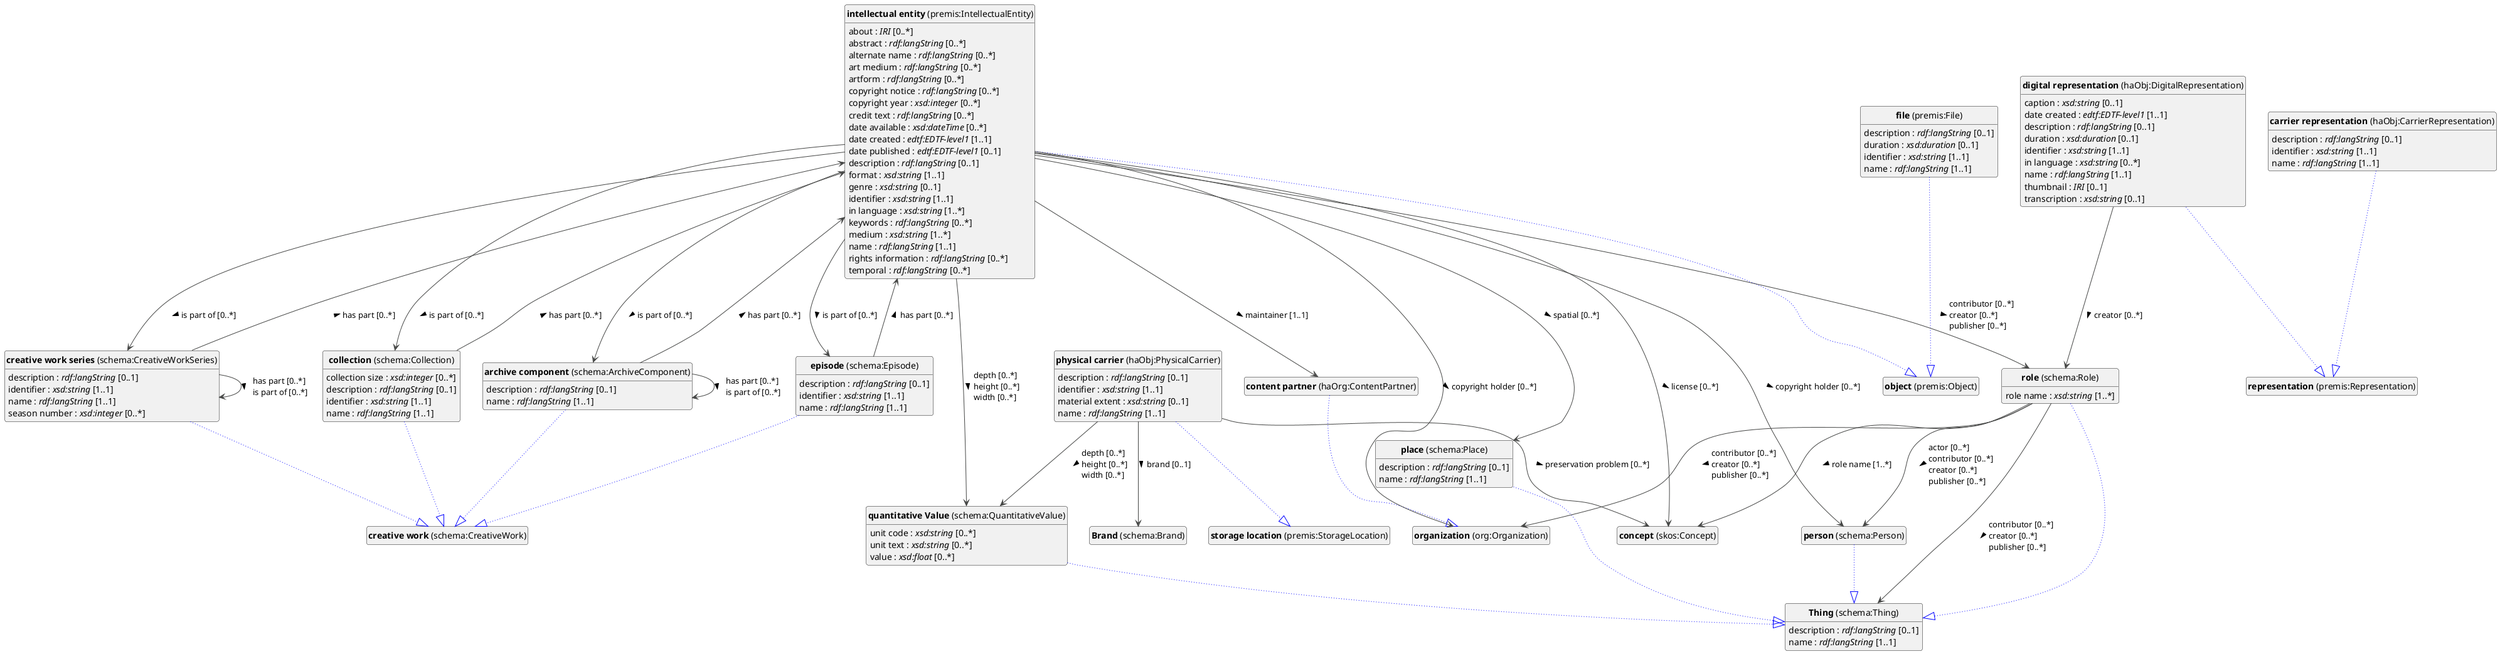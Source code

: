 @startuml
!theme vibrant
skinparam classFontSize 14
!define LIGHTORANGE
skinparam componentStyle uml2
skinparam wrapMessageWidth 1000
skinparam wrapWidth 1000
' skinparam ArrowColor #Maroon
' Remove shadows
skinparam shadowing false
'skinparam linetype polyline
skinparam ArrowMessageAlignment left
top to bottom direction


class "<b>Brand</b> (schema:Brand)" as schema_Brand [[../../events/en#schema%3ABrand]]
class "<b>Thing</b> (schema:Thing)" as schema_Thing [[#schema%3AThing]]
class "<b>archive component</b> (schema:ArchiveComponent)" as schema_ArchiveComponent [[#schema%3AArchiveComponent]]
class "<b>creative work</b> (schema:CreativeWork)" as schema_CreativeWork [[#schema%3ACreativeWork]]
class "<b>carrier representation</b> (haObj:CarrierRepresentation)" as haObj_CarrierRepresentation [[#haObj%3ACarrierRepresentation]]
class "<b>representation</b> (premis:Representation)" as premis_Representation [[#premis%3ARepresentation]]
class "<b>collection</b> (schema:Collection)" as schema_Collection [[#schema%3ACollection]]
class "<b>creative work</b> (schema:CreativeWork)" as schema_CreativeWork [[#schema%3ACreativeWork]]
class "<b>concept</b> (skos:Concept)" as skos_Concept [[../../terms/en#skos%3AConcept]]
class "<b>content partner</b> (haOrg:ContentPartner)" as haOrg_ContentPartner [[../../organizations/en#haOrg%3AContentPartner]]
class "<b>organization</b> (org:Organization)" as org_Organization [[#org%3AOrganization]]
class "<b>creative work series</b> (schema:CreativeWorkSeries)" as schema_CreativeWorkSeries [[#schema%3ACreativeWorkSeries]]
class "<b>creative work</b> (schema:CreativeWork)" as schema_CreativeWork [[#schema%3ACreativeWork]]
class "<b>digital representation</b> (haObj:DigitalRepresentation)" as haObj_DigitalRepresentation [[#haObj%3ADigitalRepresentation]]
class "<b>representation</b> (premis:Representation)" as premis_Representation [[#premis%3ARepresentation]]
class "<b>episode</b> (schema:Episode)" as schema_Episode [[#schema%3AEpisode]]
class "<b>creative work</b> (schema:CreativeWork)" as schema_CreativeWork [[#schema%3ACreativeWork]]
class "<b>file</b> (premis:File)" as premis_File [[#premis%3AFile]]
class "<b>object</b> (premis:Object)" as premis_Object [[#premis%3AObject]]
class "<b>intellectual entity</b> (premis:IntellectualEntity)" as premis_IntellectualEntity [[#premis%3AIntellectualEntity]]
class "<b>object</b> (premis:Object)" as premis_Object [[#premis%3AObject]]
class "<b>organization</b> (org:Organization)" as org_Organization [[../../organizations/en#org%3AOrganization]]
class "<b>person</b> (schema:Person)" as schema_Person [[../../organizations/en#schema%3APerson]]
class "<b>Thing</b> (schema:Thing)" as schema_Thing [[#schema%3AThing]]
class "<b>physical carrier</b> (haObj:PhysicalCarrier)" as haObj_PhysicalCarrier [[#haObj%3APhysicalCarrier]]
class "<b>storage location</b> (premis:StorageLocation)" as premis_StorageLocation [[#premis%3AStorageLocation]]
class "<b>place</b> (schema:Place)" as schema_Place [[#schema%3APlace]]
class "<b>Thing</b> (schema:Thing)" as schema_Thing [[#schema%3AThing]]
class "<b>quantitative Value</b> (schema:QuantitativeValue)" as schema_QuantitativeValue [[#schema%3AQuantitativeValue]]
class "<b>Thing</b> (schema:Thing)" as schema_Thing [[#schema%3AThing]]
class "<b>role</b> (schema:Role)" as schema_Role [[#schema%3ARole]]
class "<b>Thing</b> (schema:Thing)" as schema_Thing [[#schema%3AThing]]




schema_Thing : description : <i>rdf:langString</i> [0..1]
schema_Thing : name : <i>rdf:langString</i> [1..1]


schema_ArchiveComponent --|> schema_CreativeWork #blue;line.dotted;text:blue

schema_ArchiveComponent : description : <i>rdf:langString</i> [0..1]
schema_ArchiveComponent : name : <i>rdf:langString</i> [1..1]
schema_ArchiveComponent --> premis_IntellectualEntity :has part [0..*]  > 

schema_ArchiveComponent --> schema_ArchiveComponent :has part [0..*]  \lis part of [0..*]  > 

haObj_CarrierRepresentation --|> premis_Representation #blue;line.dotted;text:blue

haObj_CarrierRepresentation : description : <i>rdf:langString</i> [0..1]
haObj_CarrierRepresentation : identifier : <i>xsd:string</i> [1..1]
haObj_CarrierRepresentation : name : <i>rdf:langString</i> [1..1]



schema_Collection --|> schema_CreativeWork #blue;line.dotted;text:blue

schema_Collection : collection size : <i>xsd:integer</i> [0..*]
schema_Collection : description : <i>rdf:langString</i> [0..1]
schema_Collection : identifier : <i>xsd:string</i> [1..1]
schema_Collection : name : <i>rdf:langString</i> [1..1]
schema_Collection --> premis_IntellectualEntity :has part [0..*]  > 






haOrg_ContentPartner --|> org_Organization #blue;line.dotted;text:blue


schema_CreativeWorkSeries --|> schema_CreativeWork #blue;line.dotted;text:blue

schema_CreativeWorkSeries : description : <i>rdf:langString</i> [0..1]
schema_CreativeWorkSeries : identifier : <i>xsd:string</i> [1..1]
schema_CreativeWorkSeries : name : <i>rdf:langString</i> [1..1]
schema_CreativeWorkSeries : season number : <i>xsd:integer</i> [0..*]
schema_CreativeWorkSeries --> premis_IntellectualEntity :has part [0..*]  > 

schema_CreativeWorkSeries --> schema_CreativeWorkSeries :has part [0..*]  \lis part of [0..*]  > 



haObj_DigitalRepresentation --|> premis_Representation #blue;line.dotted;text:blue

haObj_DigitalRepresentation : caption : <i>xsd:string</i> [0..1]
haObj_DigitalRepresentation : date created : <i>edtf:EDTF-level1</i> [1..1]
haObj_DigitalRepresentation : description : <i>rdf:langString</i> [0..1]
haObj_DigitalRepresentation : duration : <i>xsd:duration</i> [0..1]
haObj_DigitalRepresentation : identifier : <i>xsd:string</i> [1..1]
haObj_DigitalRepresentation : in language : <i>xsd:string</i> [0..*]
haObj_DigitalRepresentation : name : <i>rdf:langString</i> [1..1]
haObj_DigitalRepresentation : thumbnail : <i>IRI</i> [0..1]
haObj_DigitalRepresentation : transcription : <i>xsd:string</i> [0..1]



haObj_DigitalRepresentation --> schema_Role :creator [0..*]  > 



schema_Episode --|> schema_CreativeWork #blue;line.dotted;text:blue

schema_Episode : description : <i>rdf:langString</i> [0..1]
schema_Episode : identifier : <i>xsd:string</i> [1..1]
schema_Episode : name : <i>rdf:langString</i> [1..1]
schema_Episode --> premis_IntellectualEntity :has part [0..*]  > 



premis_File --|> premis_Object #blue;line.dotted;text:blue

premis_File : description : <i>rdf:langString</i> [0..1]
premis_File : duration : <i>xsd:duration</i> [0..1]
premis_File : identifier : <i>xsd:string</i> [1..1]
premis_File : name : <i>rdf:langString</i> [1..1]




premis_IntellectualEntity --|> premis_Object #blue;line.dotted;text:blue

premis_IntellectualEntity : about : <i>IRI</i> [0..*]
premis_IntellectualEntity : abstract : <i>rdf:langString</i> [0..*]
premis_IntellectualEntity : alternate name : <i>rdf:langString</i> [0..*]
premis_IntellectualEntity : art medium : <i>rdf:langString</i> [0..*]
premis_IntellectualEntity : artform : <i>rdf:langString</i> [0..*]
premis_IntellectualEntity : copyright notice : <i>rdf:langString</i> [0..*]
premis_IntellectualEntity : copyright year : <i>xsd:integer</i> [0..*]
premis_IntellectualEntity : credit text : <i>rdf:langString</i> [0..*]
premis_IntellectualEntity : date available : <i>xsd:dateTime</i> [0..*]
premis_IntellectualEntity : date created : <i>edtf:EDTF-level1</i> [1..1]
premis_IntellectualEntity : date published : <i>edtf:EDTF-level1</i> [0..1]
premis_IntellectualEntity : description : <i>rdf:langString</i> [0..1]
premis_IntellectualEntity : format : <i>xsd:string</i> [1..1]
premis_IntellectualEntity : genre : <i>xsd:string</i> [0..1]
premis_IntellectualEntity : identifier : <i>xsd:string</i> [1..1]
premis_IntellectualEntity : in language : <i>xsd:string</i> [1..*]
premis_IntellectualEntity : keywords : <i>rdf:langString</i> [0..*]
premis_IntellectualEntity : medium : <i>xsd:string</i> [1..*]
premis_IntellectualEntity : name : <i>rdf:langString</i> [1..1]
premis_IntellectualEntity : rights information : <i>rdf:langString</i> [0..*]
premis_IntellectualEntity : temporal : <i>rdf:langString</i> [0..*]


premis_IntellectualEntity --> haOrg_ContentPartner :maintainer [1..1]  > 
premis_IntellectualEntity --> org_Organization :copyright holder [0..*]  > 

premis_IntellectualEntity --> schema_ArchiveComponent :is part of [0..*]  > 
premis_IntellectualEntity --> schema_Collection :is part of [0..*]  > 
premis_IntellectualEntity --> schema_CreativeWorkSeries :is part of [0..*]  > 
premis_IntellectualEntity --> schema_Episode :is part of [0..*]  > 
premis_IntellectualEntity --> schema_Person :copyright holder [0..*]  > 
premis_IntellectualEntity --> schema_Place :spatial [0..*]  > 
premis_IntellectualEntity --> schema_QuantitativeValue :depth [0..*]  \lheight [0..*]  \lwidth [0..*]  > 
premis_IntellectualEntity --> schema_Role :contributor [0..*]  \lcreator [0..*]  \lpublisher [0..*]  > 
premis_IntellectualEntity --> skos_Concept :license [0..*]  > 






schema_Person --|> schema_Thing #blue;line.dotted;text:blue


haObj_PhysicalCarrier --|> premis_StorageLocation #blue;line.dotted;text:blue

haObj_PhysicalCarrier : description : <i>rdf:langString</i> [0..1]
haObj_PhysicalCarrier : identifier : <i>xsd:string</i> [1..1]
haObj_PhysicalCarrier : material extent : <i>xsd:string</i> [0..1]
haObj_PhysicalCarrier : name : <i>rdf:langString</i> [1..1]

haObj_PhysicalCarrier --> schema_Brand :brand [0..1]  > 
haObj_PhysicalCarrier --> schema_QuantitativeValue :depth [0..*]  \lheight [0..*]  \lwidth [0..*]  > 
haObj_PhysicalCarrier --> skos_Concept :preservation problem [0..*]  > 


schema_Place --|> schema_Thing #blue;line.dotted;text:blue

schema_Place : description : <i>rdf:langString</i> [0..1]
schema_Place : name : <i>rdf:langString</i> [1..1]


schema_QuantitativeValue --|> schema_Thing #blue;line.dotted;text:blue

schema_QuantitativeValue : unit code : <i>xsd:string</i> [0..*]
schema_QuantitativeValue : unit text : <i>xsd:string</i> [0..*]
schema_QuantitativeValue : value : <i>xsd:float</i> [0..*]



schema_Role --|> schema_Thing #blue;line.dotted;text:blue

schema_Role : role name : <i>xsd:string</i> [1..*]
schema_Role --> org_Organization :contributor [0..*]  \lcreator [0..*]  \lpublisher [0..*]  > 
schema_Role --> schema_Person :actor [0..*]  \lcontributor [0..*]  \lcreator [0..*]  \lpublisher [0..*]  > 
schema_Role --> schema_Thing :contributor [0..*]  \lcreator [0..*]  \lpublisher [0..*]  > 
schema_Role --> skos_Concept :role name [1..*]  > 



hide circle
hide methods
hide empty members
@enduml


